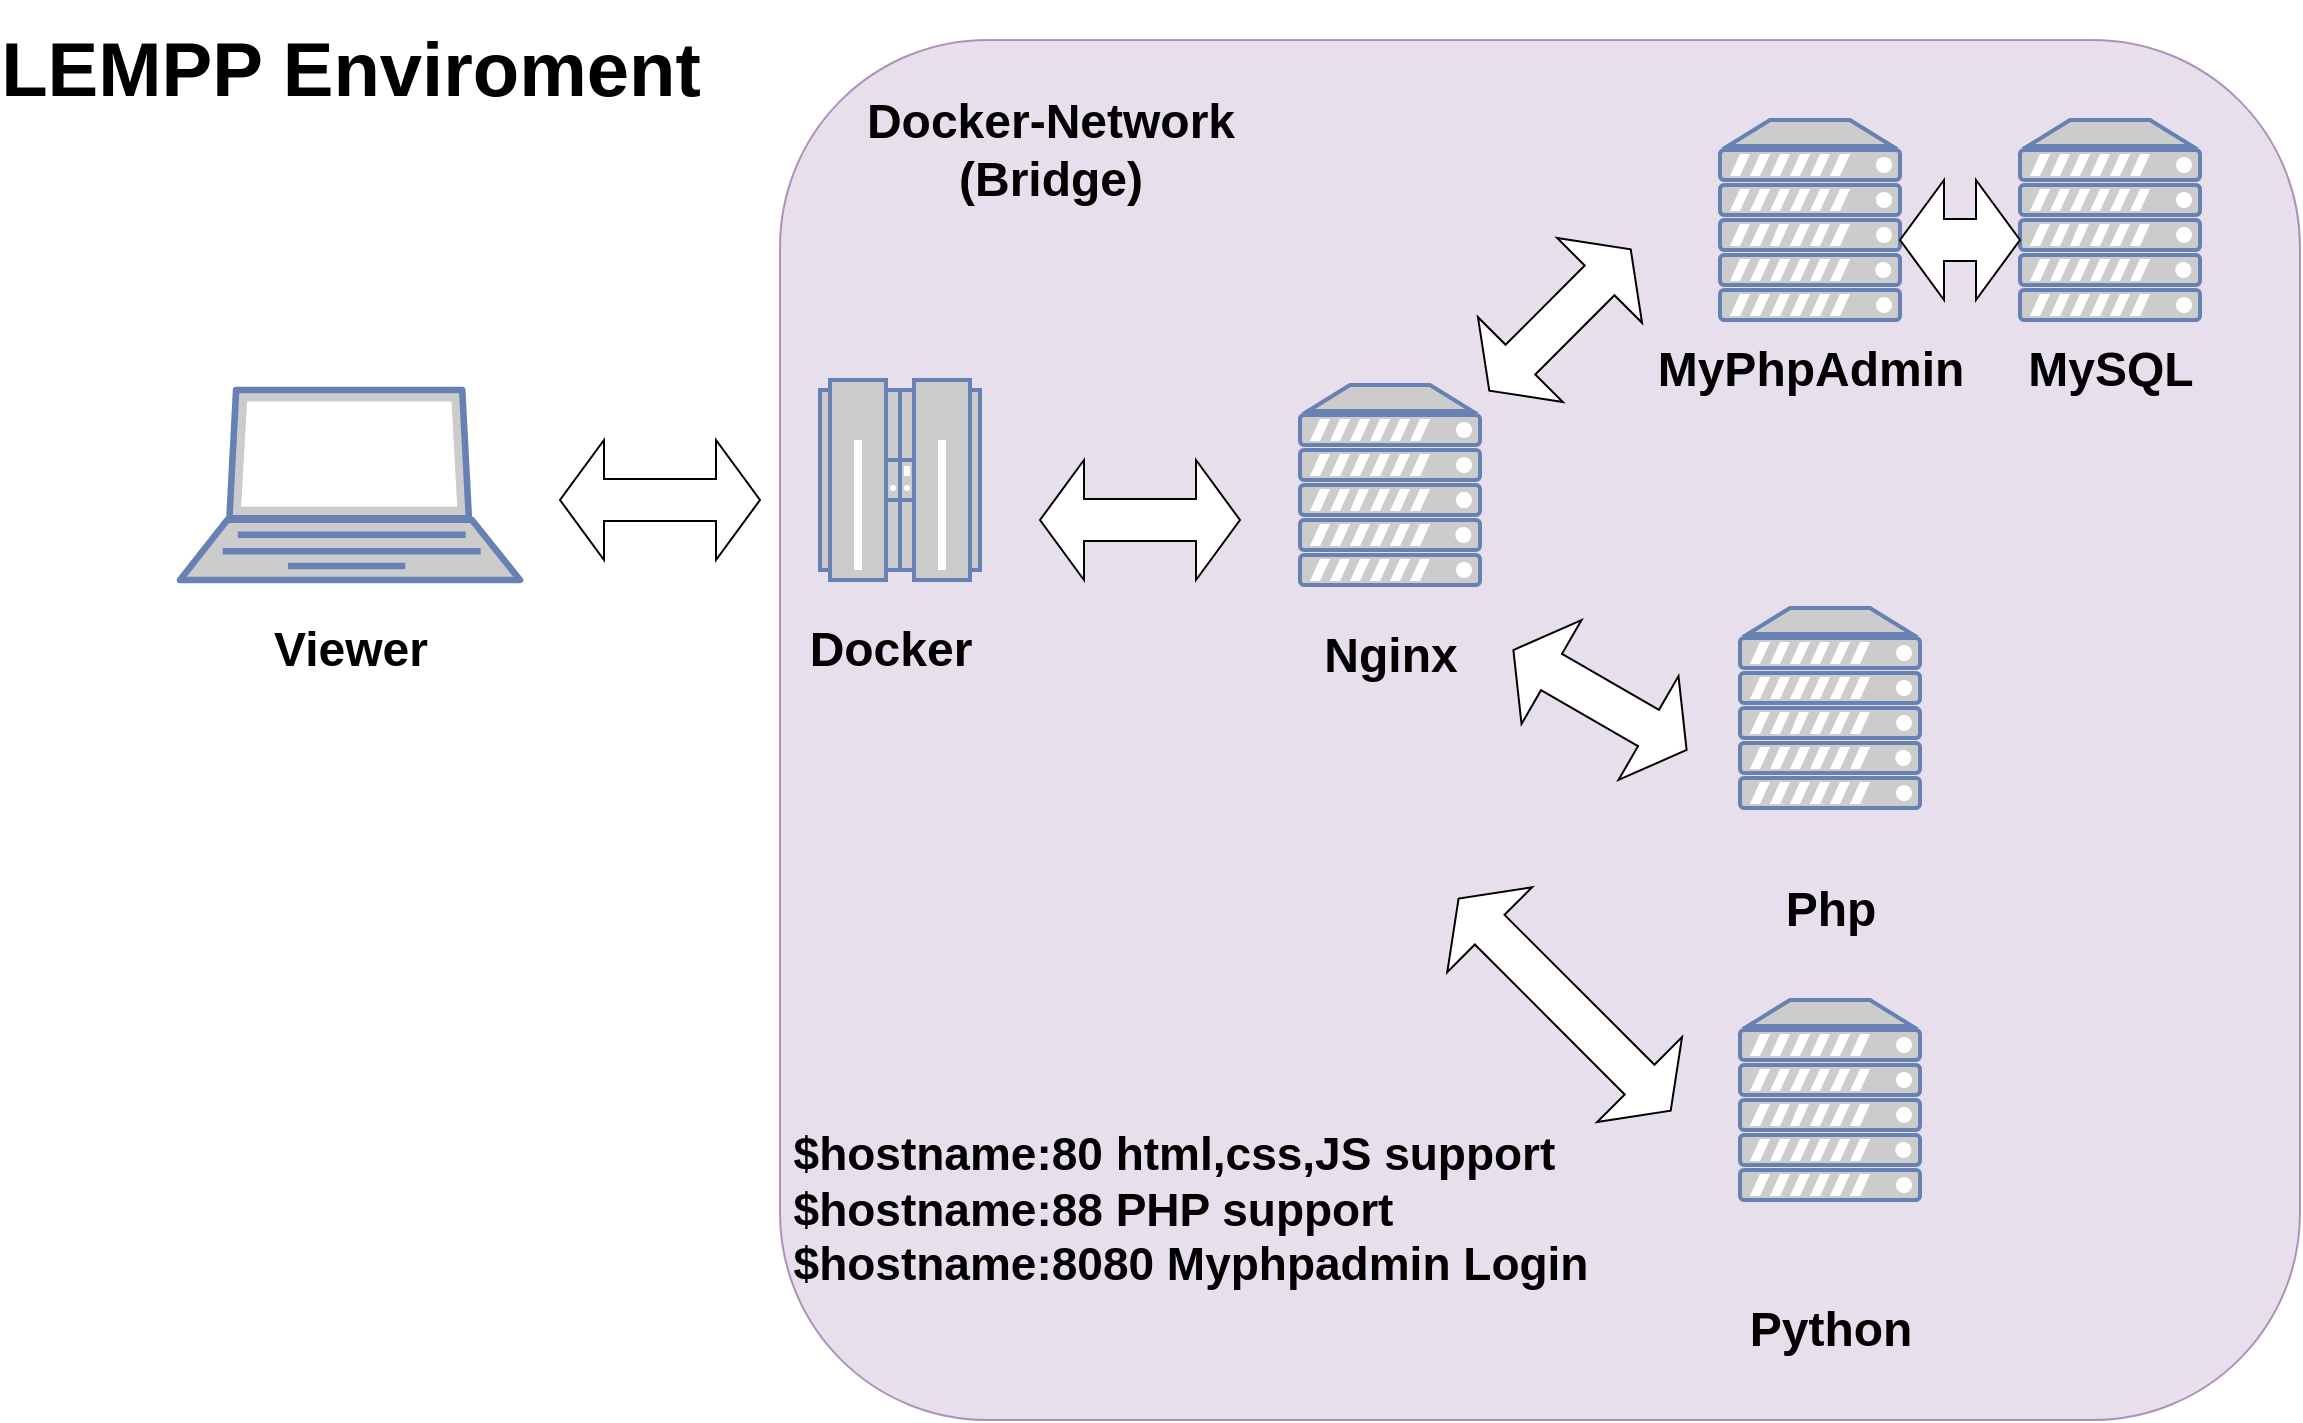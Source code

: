 <mxfile>
    <diagram id="cJbhzNBVJS1c_8_EoS9F" name="ページ1">
        <mxGraphModel dx="630" dy="1142" grid="1" gridSize="10" guides="1" tooltips="1" connect="1" arrows="1" fold="1" page="1" pageScale="1" pageWidth="1169" pageHeight="827" background="#FFFFFF" math="0" shadow="0">
            <root>
                <mxCell id="0"/>
                <mxCell id="1" parent="0"/>
                <mxCell id="26" value="" style="rounded=1;whiteSpace=wrap;html=1;sketch=0;fillColor=#e1d5e7;strokeColor=#9673a6;shadow=0;opacity=75;" parent="1" vertex="1">
                    <mxGeometry x="400" y="30" width="760" height="690" as="geometry"/>
                </mxCell>
                <mxCell id="2" value="&lt;font style=&quot;font-size: 38px&quot;&gt;LEMPP Enviroment&lt;/font&gt;" style="text;strokeColor=none;fillColor=none;html=1;fontSize=24;fontStyle=1;verticalAlign=middle;align=center;" parent="1" vertex="1">
                    <mxGeometry x="20" y="10" width="330" height="70" as="geometry"/>
                </mxCell>
                <mxCell id="5" value="Viewer" style="text;strokeColor=none;fillColor=none;html=1;fontSize=24;fontStyle=1;verticalAlign=middle;align=center;" parent="1" vertex="1">
                    <mxGeometry x="20" y="300" width="330" height="70" as="geometry"/>
                </mxCell>
                <mxCell id="7" value="" style="fontColor=#0066CC;verticalAlign=top;verticalLabelPosition=bottom;labelPosition=center;align=center;html=1;outlineConnect=0;fillColor=#CCCCCC;strokeColor=#6881B3;gradientColor=none;gradientDirection=north;strokeWidth=2;shape=mxgraph.networks.laptop;sketch=0;" parent="1" vertex="1">
                    <mxGeometry x="100" y="205" width="170" height="95" as="geometry"/>
                </mxCell>
                <mxCell id="9" value="" style="fontColor=#0066CC;verticalAlign=top;verticalLabelPosition=bottom;labelPosition=center;align=center;html=1;outlineConnect=0;fillColor=#CCCCCC;strokeColor=#6881B3;gradientColor=none;gradientDirection=north;strokeWidth=2;shape=mxgraph.networks.mainframe;sketch=0;" parent="1" vertex="1">
                    <mxGeometry x="420" y="200" width="80" height="100" as="geometry"/>
                </mxCell>
                <mxCell id="10" value="Docker" style="text;strokeColor=none;fillColor=none;html=1;fontSize=24;fontStyle=1;verticalAlign=middle;align=center;" parent="1" vertex="1">
                    <mxGeometry x="290" y="300" width="330" height="70" as="geometry"/>
                </mxCell>
                <mxCell id="12" value="" style="fontColor=#0066CC;verticalAlign=top;verticalLabelPosition=bottom;labelPosition=center;align=center;html=1;outlineConnect=0;fillColor=#CCCCCC;strokeColor=#6881B3;gradientColor=none;gradientDirection=north;strokeWidth=2;shape=mxgraph.networks.server;sketch=0;" parent="1" vertex="1">
                    <mxGeometry x="660" y="202.5" width="90" height="100" as="geometry"/>
                </mxCell>
                <mxCell id="13" value="" style="fontColor=#0066CC;verticalAlign=top;verticalLabelPosition=bottom;labelPosition=center;align=center;html=1;outlineConnect=0;fillColor=#CCCCCC;strokeColor=#6881B3;gradientColor=none;gradientDirection=north;strokeWidth=2;shape=mxgraph.networks.server;sketch=0;" parent="1" vertex="1">
                    <mxGeometry x="1020" y="70" width="90" height="100" as="geometry"/>
                </mxCell>
                <mxCell id="14" value="" style="fontColor=#0066CC;verticalAlign=top;verticalLabelPosition=bottom;labelPosition=center;align=center;html=1;outlineConnect=0;fillColor=#CCCCCC;strokeColor=#6881B3;gradientColor=none;gradientDirection=north;strokeWidth=2;shape=mxgraph.networks.server;sketch=0;" parent="1" vertex="1">
                    <mxGeometry x="880" y="314" width="90" height="100" as="geometry"/>
                </mxCell>
                <mxCell id="15" value="Nginx" style="text;strokeColor=none;fillColor=none;html=1;fontSize=24;fontStyle=1;verticalAlign=middle;align=center;" parent="1" vertex="1">
                    <mxGeometry x="540" y="302.5" width="330" height="70" as="geometry"/>
                </mxCell>
                <mxCell id="16" value="MyPhpAdmin" style="text;strokeColor=none;fillColor=none;html=1;fontSize=24;fontStyle=1;verticalAlign=middle;align=center;" parent="1" vertex="1">
                    <mxGeometry x="750" y="160" width="330" height="70" as="geometry"/>
                </mxCell>
                <mxCell id="17" value="" style="fontColor=#0066CC;verticalAlign=top;verticalLabelPosition=bottom;labelPosition=center;align=center;html=1;outlineConnect=0;fillColor=#CCCCCC;strokeColor=#6881B3;gradientColor=none;gradientDirection=north;strokeWidth=2;shape=mxgraph.networks.server;sketch=0;" parent="1" vertex="1">
                    <mxGeometry x="870" y="70" width="90" height="100" as="geometry"/>
                </mxCell>
                <mxCell id="18" value="Php" style="text;strokeColor=none;fillColor=none;html=1;fontSize=24;fontStyle=1;verticalAlign=middle;align=center;" parent="1" vertex="1">
                    <mxGeometry x="760" y="430" width="330" height="70" as="geometry"/>
                </mxCell>
                <mxCell id="19" value="MySQL" style="text;strokeColor=none;fillColor=none;html=1;fontSize=24;fontStyle=1;verticalAlign=middle;align=center;" parent="1" vertex="1">
                    <mxGeometry x="1020" y="160" width="90" height="70" as="geometry"/>
                </mxCell>
                <mxCell id="20" value="" style="fontColor=#0066CC;verticalAlign=top;verticalLabelPosition=bottom;labelPosition=center;align=center;html=1;outlineConnect=0;fillColor=#CCCCCC;strokeColor=#6881B3;gradientColor=none;gradientDirection=north;strokeWidth=2;shape=mxgraph.networks.server;sketch=0;" parent="1" vertex="1">
                    <mxGeometry x="880" y="510" width="90" height="100" as="geometry"/>
                </mxCell>
                <mxCell id="21" value="Python" style="text;strokeColor=none;fillColor=none;html=1;fontSize=24;fontStyle=1;verticalAlign=middle;align=center;" parent="1" vertex="1">
                    <mxGeometry x="760" y="640" width="330" height="70" as="geometry"/>
                </mxCell>
                <mxCell id="22" value="" style="html=1;shadow=0;dashed=0;align=center;verticalAlign=middle;shape=mxgraph.arrows2.twoWayArrow;dy=0.65;dx=22;sketch=0;fillColor=#FFFFFF;rotation=-45;" parent="1" vertex="1">
                    <mxGeometry x="740" y="140" width="100" height="60" as="geometry"/>
                </mxCell>
                <mxCell id="23" value="" style="html=1;shadow=0;dashed=0;align=center;verticalAlign=middle;shape=mxgraph.arrows2.twoWayArrow;dy=0.65;dx=22;sketch=0;fillColor=#FFFFFF;rotation=30;" parent="1" vertex="1">
                    <mxGeometry x="760" y="330" width="100" height="60" as="geometry"/>
                </mxCell>
                <mxCell id="24" value="" style="html=1;shadow=0;dashed=0;align=center;verticalAlign=middle;shape=mxgraph.arrows2.twoWayArrow;dy=0.65;dx=22;sketch=0;fillColor=#FFFFFF;rotation=45;" parent="1" vertex="1">
                    <mxGeometry x="717.32" y="482.32" width="150" height="60" as="geometry"/>
                </mxCell>
                <mxCell id="27" value="" style="html=1;shadow=0;dashed=0;align=center;verticalAlign=middle;shape=mxgraph.arrows2.twoWayArrow;dy=0.65;dx=22;sketch=0;fillColor=#FFFFFF;rotation=0;" parent="1" vertex="1">
                    <mxGeometry x="960" y="100" width="60" height="60" as="geometry"/>
                </mxCell>
                <mxCell id="28" value="" style="html=1;shadow=0;dashed=0;align=center;verticalAlign=middle;shape=mxgraph.arrows2.twoWayArrow;dy=0.65;dx=22;sketch=0;fillColor=#FFFFFF;rotation=0;" parent="1" vertex="1">
                    <mxGeometry x="530" y="240" width="100" height="60" as="geometry"/>
                </mxCell>
                <mxCell id="29" value="" style="html=1;shadow=0;dashed=0;align=center;verticalAlign=middle;shape=mxgraph.arrows2.twoWayArrow;dy=0.65;dx=22;sketch=0;fillColor=#FFFFFF;rotation=0;" parent="1" vertex="1">
                    <mxGeometry x="290" y="230" width="100" height="60" as="geometry"/>
                </mxCell>
                <mxCell id="30" value="Docker-Network&lt;br&gt;(Bridge)" style="text;strokeColor=none;fillColor=none;html=1;fontSize=24;fontStyle=1;verticalAlign=middle;align=center;" parent="1" vertex="1">
                    <mxGeometry x="370" y="50" width="330" height="70" as="geometry"/>
                </mxCell>
                <mxCell id="31" value="&lt;div style=&quot;text-align: left ; font-size: 23px&quot;&gt;&lt;span&gt;&lt;font style=&quot;font-size: 23px&quot;&gt;$hostname:80 html,css,JS support&lt;/font&gt;&lt;/span&gt;&lt;/div&gt;&lt;div style=&quot;text-align: left ; font-size: 23px&quot;&gt;&lt;span&gt;&lt;font style=&quot;font-size: 23px&quot;&gt;$hostname:88 PHP support&lt;/font&gt;&lt;/span&gt;&lt;/div&gt;&lt;div style=&quot;text-align: left ; font-size: 23px&quot;&gt;&lt;span&gt;&lt;font style=&quot;font-size: 23px&quot;&gt;$hostname:8080 Myphpadmin Login&lt;/font&gt;&lt;/span&gt;&lt;/div&gt;" style="text;strokeColor=none;fillColor=none;html=1;fontSize=24;fontStyle=1;verticalAlign=middle;align=center;" vertex="1" parent="1">
                    <mxGeometry x="440" y="570" width="330" height="90" as="geometry"/>
                </mxCell>
            </root>
        </mxGraphModel>
    </diagram>
</mxfile>